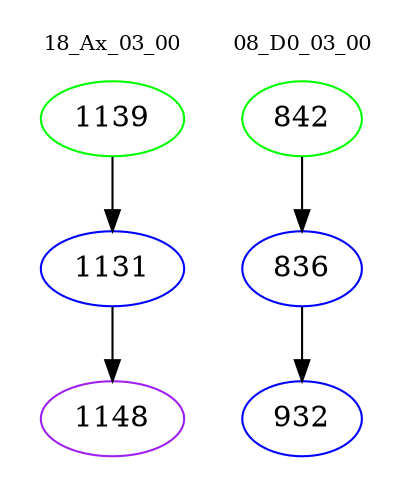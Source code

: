 digraph{
subgraph cluster_0 {
color = white
label = "18_Ax_03_00";
fontsize=10;
T0_1139 [label="1139", color="green"]
T0_1139 -> T0_1131 [color="black"]
T0_1131 [label="1131", color="blue"]
T0_1131 -> T0_1148 [color="black"]
T0_1148 [label="1148", color="purple"]
}
subgraph cluster_1 {
color = white
label = "08_D0_03_00";
fontsize=10;
T1_842 [label="842", color="green"]
T1_842 -> T1_836 [color="black"]
T1_836 [label="836", color="blue"]
T1_836 -> T1_932 [color="black"]
T1_932 [label="932", color="blue"]
}
}
